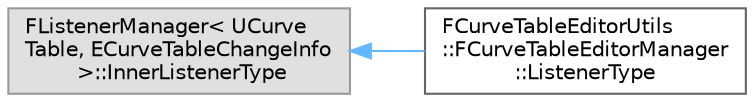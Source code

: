 digraph "Graphical Class Hierarchy"
{
 // INTERACTIVE_SVG=YES
 // LATEX_PDF_SIZE
  bgcolor="transparent";
  edge [fontname=Helvetica,fontsize=10,labelfontname=Helvetica,labelfontsize=10];
  node [fontname=Helvetica,fontsize=10,shape=box,height=0.2,width=0.4];
  rankdir="LR";
  Node0 [id="Node000000",label="FListenerManager\< UCurve\lTable, ECurveTableChangeInfo\l \>::InnerListenerType",height=0.2,width=0.4,color="grey60", fillcolor="#E0E0E0", style="filled",tooltip=" "];
  Node0 -> Node1 [id="edge4099_Node000000_Node000001",dir="back",color="steelblue1",style="solid",tooltip=" "];
  Node1 [id="Node000001",label="FCurveTableEditorUtils\l::FCurveTableEditorManager\l::ListenerType",height=0.2,width=0.4,color="grey40", fillcolor="white", style="filled",URL="$d5/d5c/classFCurveTableEditorUtils_1_1FCurveTableEditorManager_1_1ListenerType.html",tooltip=" "];
}
